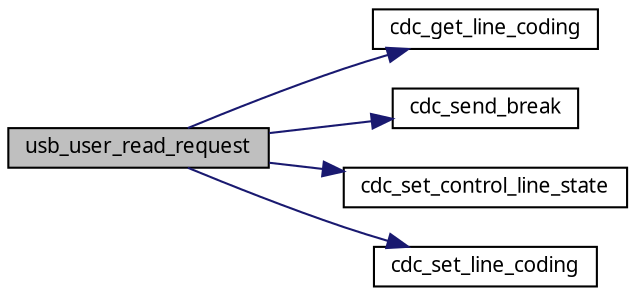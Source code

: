 digraph G
{
  edge [fontname="FreeSans.ttf",fontsize=10,labelfontname="FreeSans.ttf",labelfontsize=10];
  node [fontname="FreeSans.ttf",fontsize=10,shape=record];
  rankdir=LR;
  Node1 [label="usb_user_read_request",height=0.2,width=0.4,color="black", fillcolor="grey75", style="filled" fontcolor="black"];
  Node1 -> Node2 [color="midnightblue",fontsize=10,style="solid",fontname="FreeSans.ttf"];
  Node2 [label="cdc_get_line_coding",height=0.2,width=0.4,color="black", fillcolor="white", style="filled",URL="$a00048.html#3c9ce9f7e3557533d433271faa51d801",tooltip="cdc_get_line_coding."];
  Node1 -> Node3 [color="midnightblue",fontsize=10,style="solid",fontname="FreeSans.ttf"];
  Node3 [label="cdc_send_break",height=0.2,width=0.4,color="black", fillcolor="white", style="filled",URL="$a00048.html#77d27d29d89d082e729d593178156e53"];
  Node1 -> Node4 [color="midnightblue",fontsize=10,style="solid",fontname="FreeSans.ttf"];
  Node4 [label="cdc_set_control_line_state",height=0.2,width=0.4,color="black", fillcolor="white", style="filled",URL="$a00048.html#f9769b09f9df745e1e92b3d0bcd6a6e8",tooltip="cdc_set_control_line_state."];
  Node1 -> Node5 [color="midnightblue",fontsize=10,style="solid",fontname="FreeSans.ttf"];
  Node5 [label="cdc_set_line_coding",height=0.2,width=0.4,color="black", fillcolor="white", style="filled",URL="$a00048.html#307c50826a5545b1b887616f8336d33f",tooltip="cdc_set_line_coding."];
}

